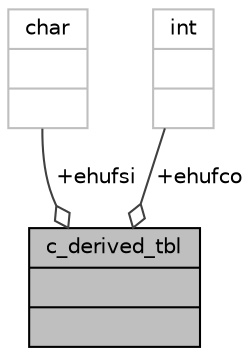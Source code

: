 digraph "c_derived_tbl"
{
 // LATEX_PDF_SIZE
  bgcolor="transparent";
  edge [fontname="Helvetica",fontsize="10",labelfontname="Helvetica",labelfontsize="10"];
  node [fontname="Helvetica",fontsize="10",shape=record];
  Node1 [label="{c_derived_tbl\n||}",height=0.2,width=0.4,color="black", fillcolor="grey75", style="filled", fontcolor="black",tooltip=" "];
  Node2 -> Node1 [color="grey25",fontsize="10",style="solid",label=" +ehufsi" ,arrowhead="odiamond"];
  Node2 [label="{char\n||}",height=0.2,width=0.4,color="grey75",tooltip=" "];
  Node3 -> Node1 [color="grey25",fontsize="10",style="solid",label=" +ehufco" ,arrowhead="odiamond"];
  Node3 [label="{int\n||}",height=0.2,width=0.4,color="grey75",tooltip=" "];
}
